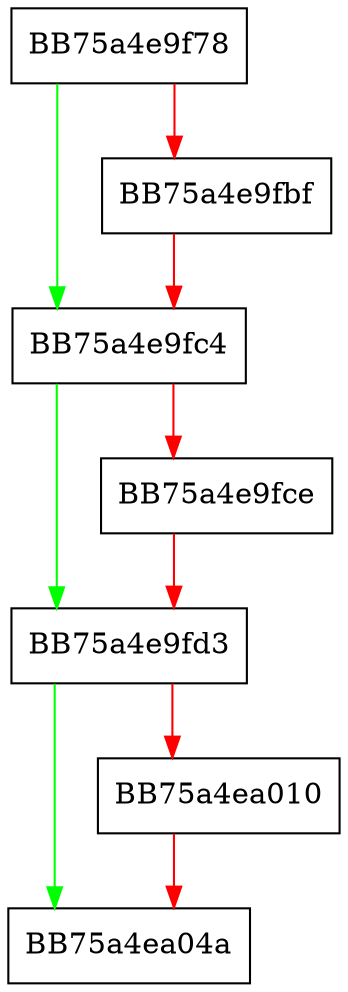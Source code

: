 digraph pestatic_check_by_addr {
  node [shape="box"];
  graph [splines=ortho];
  BB75a4e9f78 -> BB75a4e9fc4 [color="green"];
  BB75a4e9f78 -> BB75a4e9fbf [color="red"];
  BB75a4e9fbf -> BB75a4e9fc4 [color="red"];
  BB75a4e9fc4 -> BB75a4e9fd3 [color="green"];
  BB75a4e9fc4 -> BB75a4e9fce [color="red"];
  BB75a4e9fce -> BB75a4e9fd3 [color="red"];
  BB75a4e9fd3 -> BB75a4ea04a [color="green"];
  BB75a4e9fd3 -> BB75a4ea010 [color="red"];
  BB75a4ea010 -> BB75a4ea04a [color="red"];
}